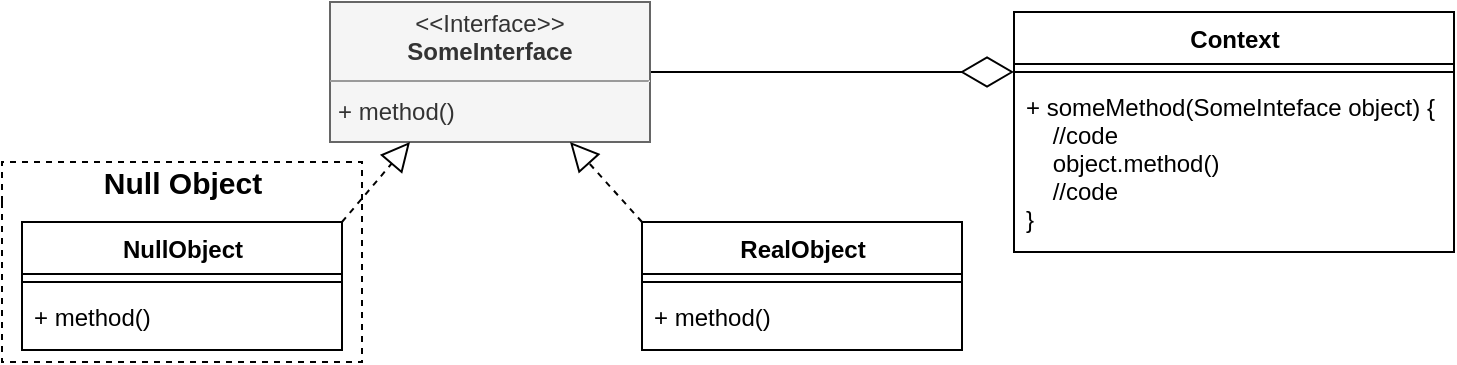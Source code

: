 <mxfile version="13.7.3" type="device"><diagram id="AzFZLkaowu7s30mN6-mt" name="Страница 1"><mxGraphModel dx="1086" dy="806" grid="0" gridSize="10" guides="1" tooltips="1" connect="1" arrows="1" fold="1" page="0" pageScale="1" pageWidth="827" pageHeight="1169" math="0" shadow="0"><root><mxCell id="0"/><mxCell id="1" parent="0"/><mxCell id="N-tsDBpFpgKzRCBFldiu-1" value="Null Object" style="swimlane;html=1;horizontal=1;startSize=20;fillColor=none;strokeColor=#000000;rounded=0;comic=0;fontSize=15;dashed=1;swimlaneLine=0;shadow=0;glass=0;perimeterSpacing=0;labelBackgroundColor=none;collapsible=0;" vertex="1" parent="1"><mxGeometry x="54" y="100" width="180" height="100" as="geometry"><mxRectangle x="50" y="70" width="100" height="20" as="alternateBounds"/></mxGeometry></mxCell><mxCell id="N-tsDBpFpgKzRCBFldiu-2" value="NullObject" style="swimlane;fontStyle=1;align=center;verticalAlign=top;childLayout=stackLayout;horizontal=1;startSize=26;horizontalStack=0;resizeParent=1;resizeParentMax=0;resizeLast=0;collapsible=0;marginBottom=0;rounded=0;shadow=0;glass=0;comic=0;strokeWidth=1;fontSize=12;labelBackgroundColor=none;fillColor=#ffffff;html=1;" vertex="1" parent="N-tsDBpFpgKzRCBFldiu-1"><mxGeometry x="10.0" y="30" width="160" height="64" as="geometry"/></mxCell><mxCell id="N-tsDBpFpgKzRCBFldiu-3" value="" style="line;strokeWidth=1;fillColor=none;align=left;verticalAlign=middle;spacingTop=-1;spacingLeft=3;spacingRight=3;rotatable=0;labelPosition=right;points=[];portConstraint=eastwest;" vertex="1" parent="N-tsDBpFpgKzRCBFldiu-2"><mxGeometry y="26" width="160" height="8" as="geometry"/></mxCell><mxCell id="N-tsDBpFpgKzRCBFldiu-4" value="+ method()" style="text;strokeColor=none;fillColor=none;align=left;verticalAlign=top;spacingLeft=4;spacingRight=4;overflow=hidden;rotatable=0;points=[[0,0.5],[1,0.5]];portConstraint=eastwest;" vertex="1" parent="N-tsDBpFpgKzRCBFldiu-2"><mxGeometry y="34" width="160" height="30" as="geometry"/></mxCell><mxCell id="N-tsDBpFpgKzRCBFldiu-5" value="" style="endArrow=diamondThin;endFill=0;endSize=24;html=1;strokeColor=#000000;exitX=1;exitY=0.5;exitDx=0;exitDy=0;entryX=0;entryY=0.25;entryDx=0;entryDy=0;" edge="1" parent="1" source="N-tsDBpFpgKzRCBFldiu-6" target="N-tsDBpFpgKzRCBFldiu-12"><mxGeometry width="160" relative="1" as="geometry"><mxPoint x="374" y="-6790" as="sourcePoint"/><mxPoint x="484" y="-6650" as="targetPoint"/></mxGeometry></mxCell><mxCell id="N-tsDBpFpgKzRCBFldiu-6" value="&lt;p style=&quot;margin: 4px 0px 0px ; text-align: center ; line-height: 120%&quot;&gt;&lt;span&gt;&amp;lt;&amp;lt;Interface&amp;gt;&amp;gt;&lt;/span&gt;&lt;br&gt;&lt;b&gt;SomeInterface&lt;/b&gt;&lt;/p&gt;&lt;hr size=&quot;1&quot;&gt;&lt;p style=&quot;margin: 0px 0px 0px 4px ; line-height: 160%&quot;&gt;+ method()&lt;br&gt;&lt;/p&gt;" style="verticalAlign=top;align=left;overflow=fill;fontSize=12;fontFamily=Helvetica;html=1;rounded=0;shadow=0;glass=0;comic=0;labelBackgroundColor=none;labelBorderColor=none;imageAspect=1;noLabel=0;portConstraintRotation=0;snapToPoint=0;container=1;dropTarget=1;collapsible=0;autosize=0;spacingLeft=0;spacingRight=0;fontStyle=0;fillColor=#f5f5f5;strokeColor=#666666;fontColor=#333333;" vertex="1" parent="1"><mxGeometry x="218" y="20" width="160" height="70" as="geometry"/></mxCell><mxCell id="N-tsDBpFpgKzRCBFldiu-7" value="" style="endArrow=block;dashed=1;endFill=0;endSize=12;html=1;strokeColor=#000000;entryX=0.25;entryY=1;entryDx=0;entryDy=0;exitX=1;exitY=0;exitDx=0;exitDy=0;" edge="1" parent="1" source="N-tsDBpFpgKzRCBFldiu-2" target="N-tsDBpFpgKzRCBFldiu-6"><mxGeometry width="160" relative="1" as="geometry"><mxPoint x="430" y="-6490" as="sourcePoint"/><mxPoint x="590" y="-6490" as="targetPoint"/></mxGeometry></mxCell><mxCell id="N-tsDBpFpgKzRCBFldiu-8" value="" style="endArrow=block;dashed=1;endFill=0;endSize=12;html=1;strokeColor=#000000;exitX=0;exitY=0;exitDx=0;exitDy=0;entryX=0.75;entryY=1;entryDx=0;entryDy=0;" edge="1" parent="1" source="N-tsDBpFpgKzRCBFldiu-9" target="N-tsDBpFpgKzRCBFldiu-6"><mxGeometry width="160" relative="1" as="geometry"><mxPoint x="430" y="-6490" as="sourcePoint"/><mxPoint x="590" y="-6490" as="targetPoint"/></mxGeometry></mxCell><mxCell id="N-tsDBpFpgKzRCBFldiu-9" value="RealObject" style="swimlane;fontStyle=1;align=center;verticalAlign=top;childLayout=stackLayout;horizontal=1;startSize=26;horizontalStack=0;resizeParent=1;resizeParentMax=0;resizeLast=0;collapsible=0;marginBottom=0;rounded=0;shadow=0;glass=0;comic=0;strokeWidth=1;fontSize=12;labelBackgroundColor=none;fillColor=#ffffff;html=1;" vertex="1" parent="1"><mxGeometry x="374.0" y="130" width="160" height="64" as="geometry"/></mxCell><mxCell id="N-tsDBpFpgKzRCBFldiu-10" value="" style="line;strokeWidth=1;fillColor=none;align=left;verticalAlign=middle;spacingTop=-1;spacingLeft=3;spacingRight=3;rotatable=0;labelPosition=right;points=[];portConstraint=eastwest;" vertex="1" parent="N-tsDBpFpgKzRCBFldiu-9"><mxGeometry y="26" width="160" height="8" as="geometry"/></mxCell><mxCell id="N-tsDBpFpgKzRCBFldiu-11" value="+ method()" style="text;strokeColor=none;fillColor=none;align=left;verticalAlign=top;spacingLeft=4;spacingRight=4;overflow=hidden;rotatable=0;points=[[0,0.5],[1,0.5]];portConstraint=eastwest;" vertex="1" parent="N-tsDBpFpgKzRCBFldiu-9"><mxGeometry y="34" width="160" height="30" as="geometry"/></mxCell><mxCell id="N-tsDBpFpgKzRCBFldiu-12" value="Context" style="swimlane;fontStyle=1;align=center;verticalAlign=top;childLayout=stackLayout;horizontal=1;startSize=26;horizontalStack=0;resizeParent=1;resizeParentMax=0;resizeLast=0;collapsible=0;marginBottom=0;rounded=0;shadow=0;glass=0;comic=0;strokeWidth=1;fontSize=12;labelBackgroundColor=none;fillColor=#ffffff;html=1;" vertex="1" parent="1"><mxGeometry x="560" y="25" width="220" height="120" as="geometry"/></mxCell><mxCell id="N-tsDBpFpgKzRCBFldiu-13" value="" style="line;strokeWidth=1;fillColor=none;align=left;verticalAlign=middle;spacingTop=-1;spacingLeft=3;spacingRight=3;rotatable=0;labelPosition=right;points=[];portConstraint=eastwest;" vertex="1" parent="N-tsDBpFpgKzRCBFldiu-12"><mxGeometry y="26" width="220" height="8" as="geometry"/></mxCell><mxCell id="N-tsDBpFpgKzRCBFldiu-14" value="+ someMethod(SomeInteface object) {&#10;    //code&#10;    object.method()&#10;    //code&#10;}" style="text;strokeColor=none;fillColor=none;align=left;verticalAlign=top;spacingLeft=4;spacingRight=4;overflow=hidden;rotatable=0;points=[[0,0.5],[1,0.5]];portConstraint=eastwest;" vertex="1" parent="N-tsDBpFpgKzRCBFldiu-12"><mxGeometry y="34" width="220" height="86" as="geometry"/></mxCell></root></mxGraphModel></diagram></mxfile>